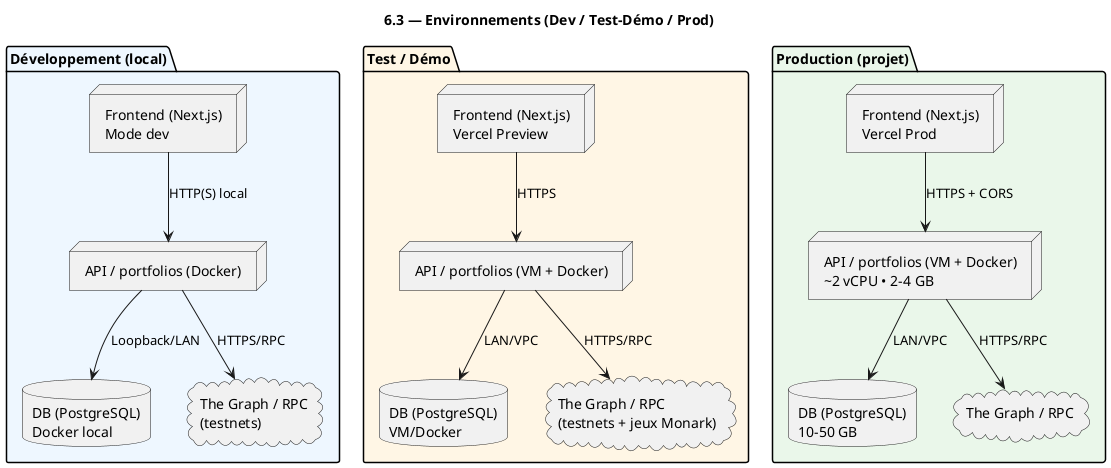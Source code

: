 @startuml
title 6.3 — Environnements (Dev / Test-Démo / Prod)

package "Développement (local)" #EEF7FF {
  node "Frontend (Next.js)\nMode dev" as FE_DEV
  node "API / portfolios (Docker)" as API_DEV
  database "DB (PostgreSQL)\nDocker local" as DB_DEV
  cloud "The Graph / RPC\n(testnets)" as G_DEV

  FE_DEV --> API_DEV : HTTP(S) local
  API_DEV --> DB_DEV : Loopback/LAN
  API_DEV --> G_DEV  : HTTPS/RPC
}

package "Test / Démo" #FFF6E5 {
  node "Frontend (Next.js)\nVercel Preview" as FE_QA
  node "API / portfolios (VM + Docker)" as API_QA
  database "DB (PostgreSQL)\nVM/Docker" as DB_QA
  cloud "The Graph / RPC\n(testnets + jeux Monark)" as G_QA

  FE_QA --> API_QA : HTTPS
  API_QA --> DB_QA : LAN/VPC
  API_QA --> G_QA  : HTTPS/RPC
}

package "Production (projet)" #EAF7EA {
  node "Frontend (Next.js)\nVercel Prod" as FE_PROD
  node "API / portfolios (VM + Docker)\n~2 vCPU • 2–4 GB" as API_PROD
  database "DB (PostgreSQL)\n10–50 GB" as DB_PROD
  cloud "The Graph / RPC" as G_PROD

  FE_PROD --> API_PROD : HTTPS + CORS
  API_PROD --> DB_PROD : LAN/VPC
  API_PROD --> G_PROD  : HTTPS/RPC
}
@enduml


